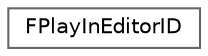 digraph "Graphical Class Hierarchy"
{
 // INTERACTIVE_SVG=YES
 // LATEX_PDF_SIZE
  bgcolor="transparent";
  edge [fontname=Helvetica,fontsize=10,labelfontname=Helvetica,labelfontsize=10];
  node [fontname=Helvetica,fontsize=10,shape=box,height=0.2,width=0.4];
  rankdir="LR";
  Node0 [id="Node000000",label="FPlayInEditorID",height=0.2,width=0.4,color="grey40", fillcolor="white", style="filled",URL="$d9/d4e/classFPlayInEditorID.html",tooltip=" "];
}
